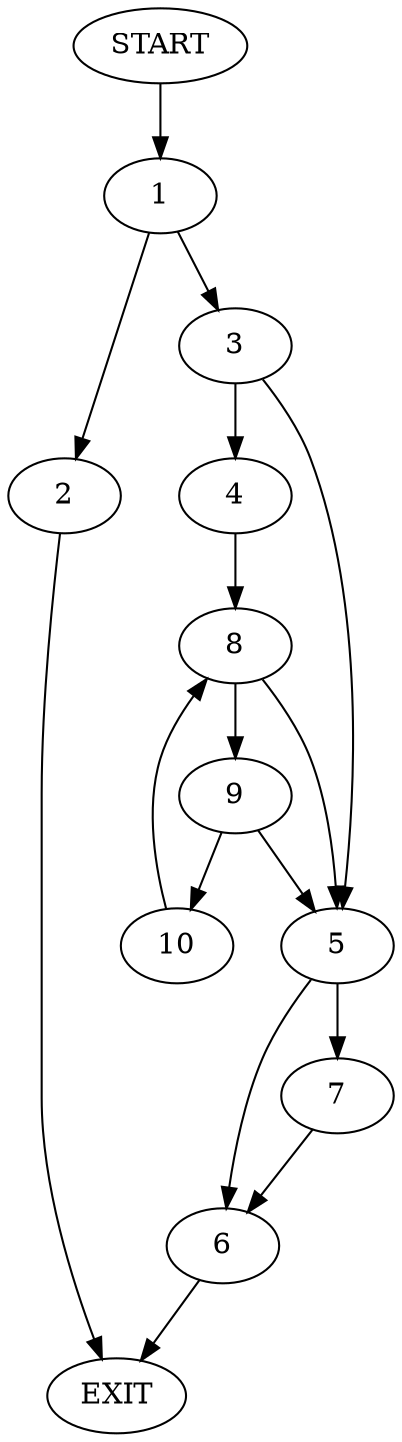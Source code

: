 digraph {
0 [label="START"]
11 [label="EXIT"]
0 -> 1
1 -> 2
1 -> 3
3 -> 4
3 -> 5
2 -> 11
5 -> 6
5 -> 7
4 -> 8
8 -> 9
8 -> 5
9 -> 10
9 -> 5
10 -> 8
7 -> 6
6 -> 11
}
